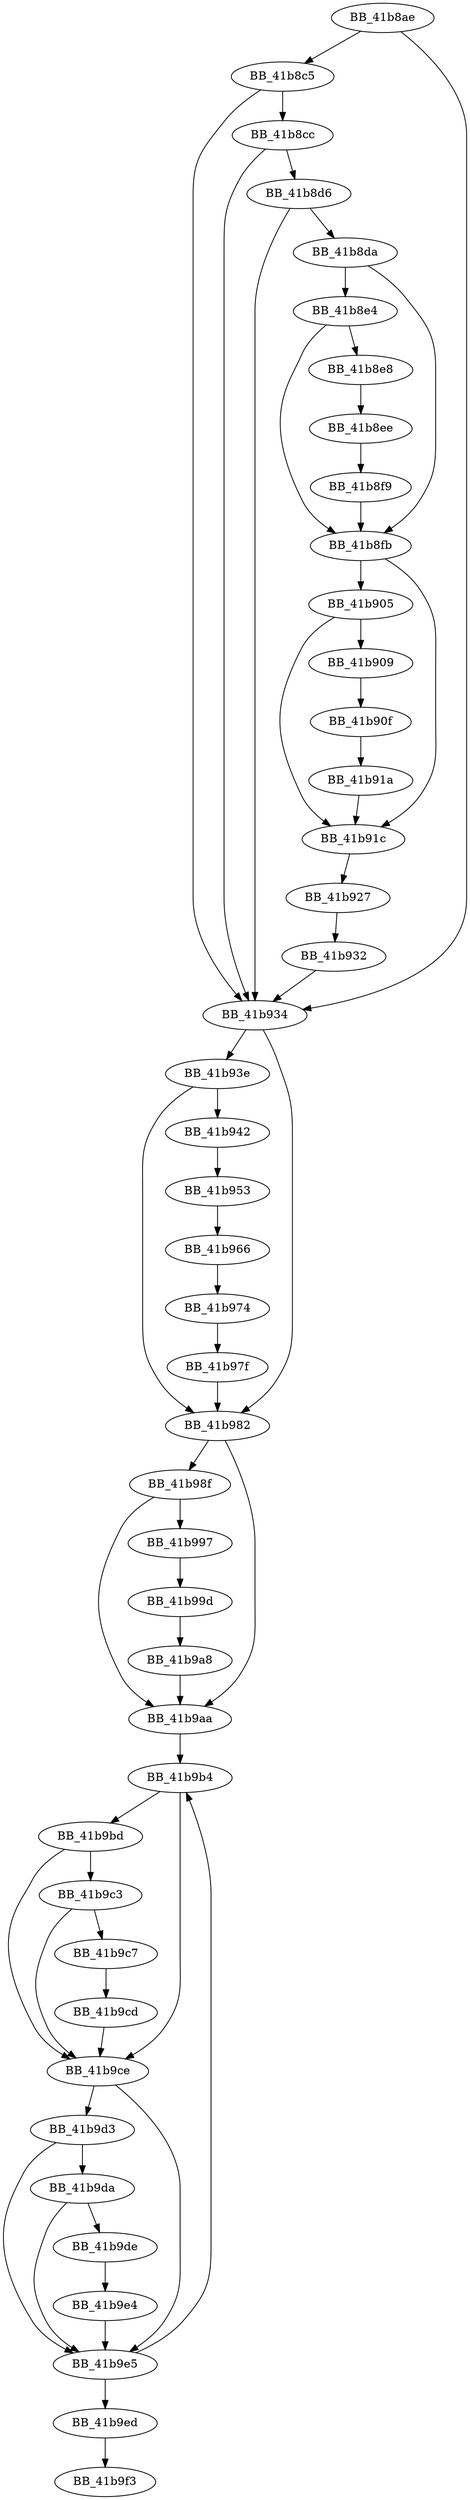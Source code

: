 DiGraph ___freetlocinfo{
BB_41b8ae->BB_41b8c5
BB_41b8ae->BB_41b934
BB_41b8c5->BB_41b8cc
BB_41b8c5->BB_41b934
BB_41b8cc->BB_41b8d6
BB_41b8cc->BB_41b934
BB_41b8d6->BB_41b8da
BB_41b8d6->BB_41b934
BB_41b8da->BB_41b8e4
BB_41b8da->BB_41b8fb
BB_41b8e4->BB_41b8e8
BB_41b8e4->BB_41b8fb
BB_41b8e8->BB_41b8ee
BB_41b8ee->BB_41b8f9
BB_41b8f9->BB_41b8fb
BB_41b8fb->BB_41b905
BB_41b8fb->BB_41b91c
BB_41b905->BB_41b909
BB_41b905->BB_41b91c
BB_41b909->BB_41b90f
BB_41b90f->BB_41b91a
BB_41b91a->BB_41b91c
BB_41b91c->BB_41b927
BB_41b927->BB_41b932
BB_41b932->BB_41b934
BB_41b934->BB_41b93e
BB_41b934->BB_41b982
BB_41b93e->BB_41b942
BB_41b93e->BB_41b982
BB_41b942->BB_41b953
BB_41b953->BB_41b966
BB_41b966->BB_41b974
BB_41b974->BB_41b97f
BB_41b97f->BB_41b982
BB_41b982->BB_41b98f
BB_41b982->BB_41b9aa
BB_41b98f->BB_41b997
BB_41b98f->BB_41b9aa
BB_41b997->BB_41b99d
BB_41b99d->BB_41b9a8
BB_41b9a8->BB_41b9aa
BB_41b9aa->BB_41b9b4
BB_41b9b4->BB_41b9bd
BB_41b9b4->BB_41b9ce
BB_41b9bd->BB_41b9c3
BB_41b9bd->BB_41b9ce
BB_41b9c3->BB_41b9c7
BB_41b9c3->BB_41b9ce
BB_41b9c7->BB_41b9cd
BB_41b9cd->BB_41b9ce
BB_41b9ce->BB_41b9d3
BB_41b9ce->BB_41b9e5
BB_41b9d3->BB_41b9da
BB_41b9d3->BB_41b9e5
BB_41b9da->BB_41b9de
BB_41b9da->BB_41b9e5
BB_41b9de->BB_41b9e4
BB_41b9e4->BB_41b9e5
BB_41b9e5->BB_41b9b4
BB_41b9e5->BB_41b9ed
BB_41b9ed->BB_41b9f3
}
